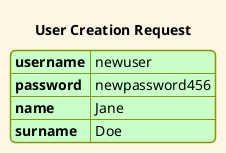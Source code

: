 @startjson
title User Creation Request
!theme sunlust

{
  "username": "newuser",
  "password": "newpassword456",
  "name": "Jane",
  "surname": "Doe"
}
@endjson
